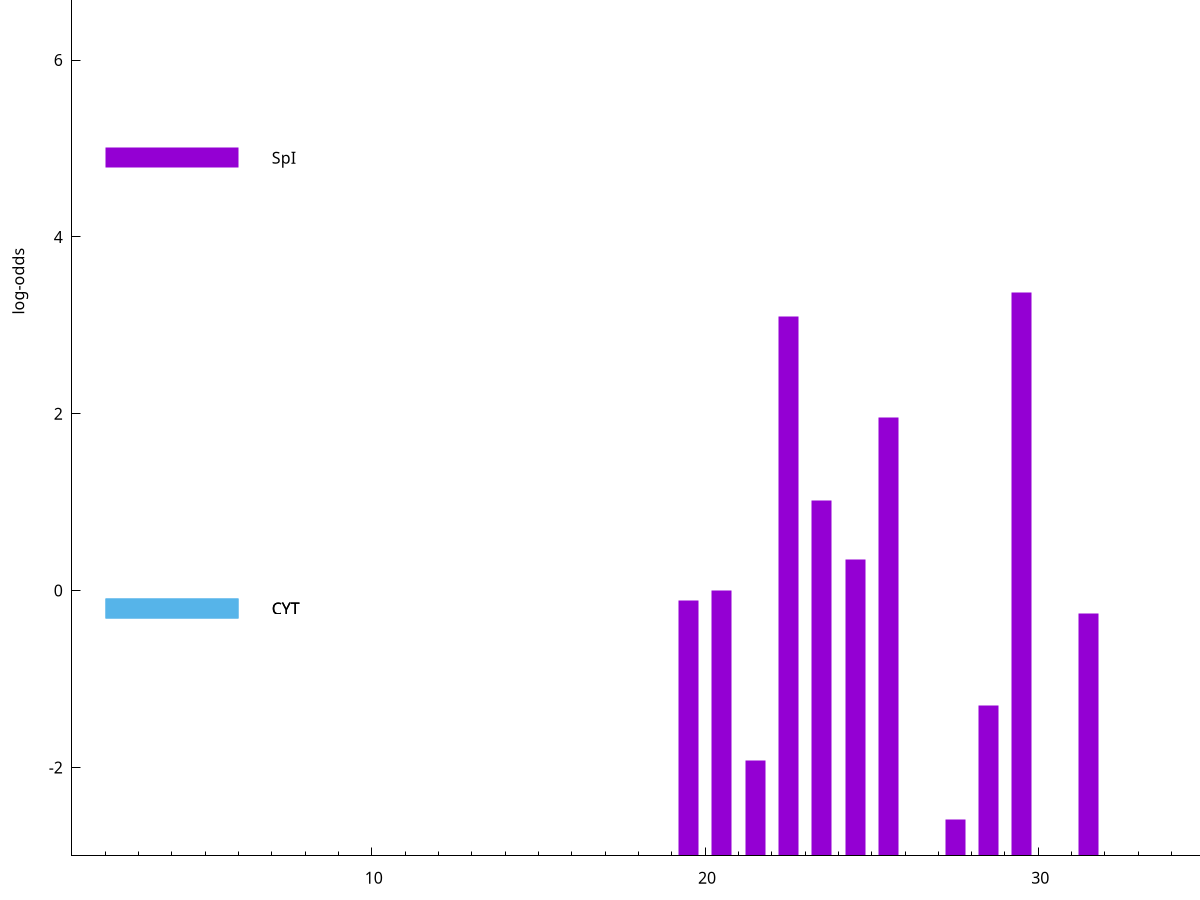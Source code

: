 set title "LipoP predictions for SRR5666568.gff"
set size 2., 1.4
set xrange [1:70] 
set mxtics 10
set yrange [-3:10]
set y2range [0:13]
set ylabel "log-odds"
set term postscript eps color solid "Helvetica" 30
set output "SRR5666568.gff58.eps"
set arrow from 2,8.51787 to 6,8.51787 nohead lt 4 lw 20
set label "TMH" at 7,8.51787
set arrow from 2,4.89568 to 6,4.89568 nohead lt 1 lw 20
set label "SpI" at 7,4.89568
set arrow from 2,-0.200913 to 6,-0.200913 nohead lt 3 lw 20
set label "CYT" at 7,-0.200913
set arrow from 2,-0.200913 to 6,-0.200913 nohead lt 3 lw 20
set label "CYT" at 7,-0.200913
set arrow from 2,8.51787 to 6,8.51787 nohead lt 4 lw 20
set label "TMH" at 7,8.51787
# NOTE: The scores below are the log-odds scores with the threshold
# NOTE: subtracted (a hack to make gnuplot make the histogram all
# NOTE: look nice).
plot "-" axes x1y2 title "" with impulses lt 1 lw 20
29.500000 6.371810
22.500000 6.095990
25.500000 4.956030
23.500000 4.024370
24.500000 3.348756
20.500000 3.004005
19.500000 2.885667
31.500000 2.744452
28.500000 1.703210
21.500000 1.075590
27.500000 0.411710
e
exit
